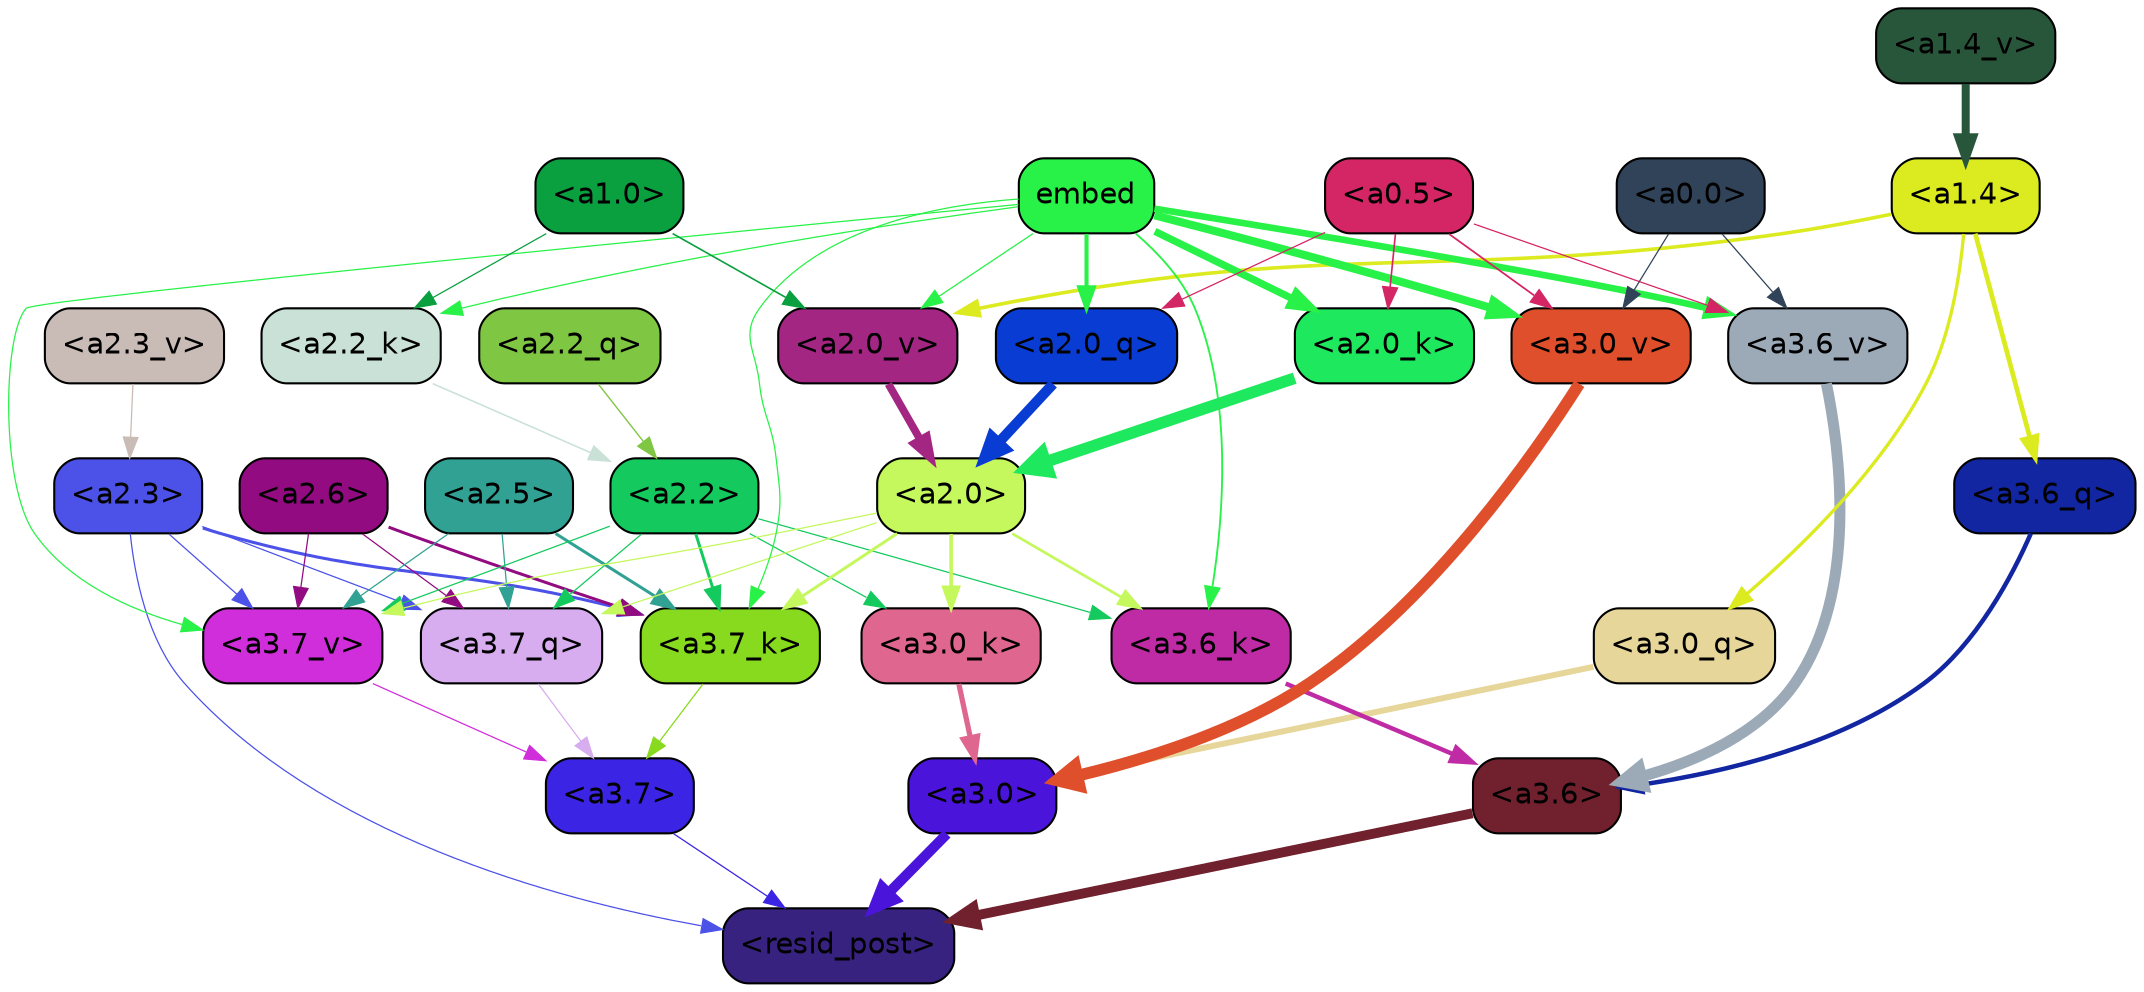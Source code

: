 strict digraph "" {
	graph [bgcolor=transparent,
		layout=dot,
		overlap=false,
		splines=true
	];
	"<a3.7>"	[color=black,
		fillcolor="#3b24e4",
		fontname=Helvetica,
		shape=box,
		style="filled, rounded"];
	"<resid_post>"	[color=black,
		fillcolor="#37237f",
		fontname=Helvetica,
		shape=box,
		style="filled, rounded"];
	"<a3.7>" -> "<resid_post>"	[color="#3b24e4",
		penwidth=0.6];
	"<a3.6>"	[color=black,
		fillcolor="#71202d",
		fontname=Helvetica,
		shape=box,
		style="filled, rounded"];
	"<a3.6>" -> "<resid_post>"	[color="#71202d",
		penwidth=4.746312499046326];
	"<a3.0>"	[color=black,
		fillcolor="#4b14db",
		fontname=Helvetica,
		shape=box,
		style="filled, rounded"];
	"<a3.0>" -> "<resid_post>"	[color="#4b14db",
		penwidth=4.896343111991882];
	"<a2.3>"	[color=black,
		fillcolor="#4c52e8",
		fontname=Helvetica,
		shape=box,
		style="filled, rounded"];
	"<a2.3>" -> "<resid_post>"	[color="#4c52e8",
		penwidth=0.6];
	"<a3.7_q>"	[color=black,
		fillcolor="#d7adef",
		fontname=Helvetica,
		shape=box,
		style="filled, rounded"];
	"<a2.3>" -> "<a3.7_q>"	[color="#4c52e8",
		penwidth=0.6];
	"<a3.7_k>"	[color=black,
		fillcolor="#87da1d",
		fontname=Helvetica,
		shape=box,
		style="filled, rounded"];
	"<a2.3>" -> "<a3.7_k>"	[color="#4c52e8",
		penwidth=1.467104621231556];
	"<a3.7_v>"	[color=black,
		fillcolor="#cf2eda",
		fontname=Helvetica,
		shape=box,
		style="filled, rounded"];
	"<a2.3>" -> "<a3.7_v>"	[color="#4c52e8",
		penwidth=0.6];
	"<a3.7_q>" -> "<a3.7>"	[color="#d7adef",
		penwidth=0.6];
	"<a3.6_q>"	[color=black,
		fillcolor="#1126a0",
		fontname=Helvetica,
		shape=box,
		style="filled, rounded"];
	"<a3.6_q>" -> "<a3.6>"	[color="#1126a0",
		penwidth=2.160832464694977];
	"<a3.0_q>"	[color=black,
		fillcolor="#e7d69a",
		fontname=Helvetica,
		shape=box,
		style="filled, rounded"];
	"<a3.0_q>" -> "<a3.0>"	[color="#e7d69a",
		penwidth=2.870753765106201];
	"<a3.7_k>" -> "<a3.7>"	[color="#87da1d",
		penwidth=0.6];
	"<a3.6_k>"	[color=black,
		fillcolor="#bf2ba4",
		fontname=Helvetica,
		shape=box,
		style="filled, rounded"];
	"<a3.6_k>" -> "<a3.6>"	[color="#bf2ba4",
		penwidth=2.13908451795578];
	"<a3.0_k>"	[color=black,
		fillcolor="#df668e",
		fontname=Helvetica,
		shape=box,
		style="filled, rounded"];
	"<a3.0_k>" -> "<a3.0>"	[color="#df668e",
		penwidth=2.520303964614868];
	"<a3.7_v>" -> "<a3.7>"	[color="#cf2eda",
		penwidth=0.6];
	"<a3.6_v>"	[color=black,
		fillcolor="#9caab8",
		fontname=Helvetica,
		shape=box,
		style="filled, rounded"];
	"<a3.6_v>" -> "<a3.6>"	[color="#9caab8",
		penwidth=5.297133803367615];
	"<a3.0_v>"	[color=black,
		fillcolor="#e04f2b",
		fontname=Helvetica,
		shape=box,
		style="filled, rounded"];
	"<a3.0_v>" -> "<a3.0>"	[color="#e04f2b",
		penwidth=5.680712580680847];
	"<a2.6>"	[color=black,
		fillcolor="#920b80",
		fontname=Helvetica,
		shape=box,
		style="filled, rounded"];
	"<a2.6>" -> "<a3.7_q>"	[color="#920b80",
		penwidth=0.6];
	"<a2.6>" -> "<a3.7_k>"	[color="#920b80",
		penwidth=1.4453159049153328];
	"<a2.6>" -> "<a3.7_v>"	[color="#920b80",
		penwidth=0.6];
	"<a2.5>"	[color=black,
		fillcolor="#30a193",
		fontname=Helvetica,
		shape=box,
		style="filled, rounded"];
	"<a2.5>" -> "<a3.7_q>"	[color="#30a193",
		penwidth=0.6];
	"<a2.5>" -> "<a3.7_k>"	[color="#30a193",
		penwidth=1.4526091292500496];
	"<a2.5>" -> "<a3.7_v>"	[color="#30a193",
		penwidth=0.6];
	"<a2.2>"	[color=black,
		fillcolor="#14ca5e",
		fontname=Helvetica,
		shape=box,
		style="filled, rounded"];
	"<a2.2>" -> "<a3.7_q>"	[color="#14ca5e",
		penwidth=0.6];
	"<a2.2>" -> "<a3.7_k>"	[color="#14ca5e",
		penwidth=1.4310357049107552];
	"<a2.2>" -> "<a3.6_k>"	[color="#14ca5e",
		penwidth=0.6];
	"<a2.2>" -> "<a3.0_k>"	[color="#14ca5e",
		penwidth=0.6];
	"<a2.2>" -> "<a3.7_v>"	[color="#14ca5e",
		penwidth=0.6];
	"<a2.0>"	[color=black,
		fillcolor="#c4f85c",
		fontname=Helvetica,
		shape=box,
		style="filled, rounded"];
	"<a2.0>" -> "<a3.7_q>"	[color="#c4f85c",
		penwidth=0.6];
	"<a2.0>" -> "<a3.7_k>"	[color="#c4f85c",
		penwidth=1.4314699843525887];
	"<a2.0>" -> "<a3.6_k>"	[color="#c4f85c",
		penwidth=1.2950235605239868];
	"<a2.0>" -> "<a3.0_k>"	[color="#c4f85c",
		penwidth=1.712992787361145];
	"<a2.0>" -> "<a3.7_v>"	[color="#c4f85c",
		penwidth=0.6];
	"<a1.4>"	[color=black,
		fillcolor="#dceb1f",
		fontname=Helvetica,
		shape=box,
		style="filled, rounded"];
	"<a1.4>" -> "<a3.6_q>"	[color="#dceb1f",
		penwidth=2.2719132900238037];
	"<a1.4>" -> "<a3.0_q>"	[color="#dceb1f",
		penwidth=1.5932877659797668];
	"<a2.0_v>"	[color=black,
		fillcolor="#a32683",
		fontname=Helvetica,
		shape=box,
		style="filled, rounded"];
	"<a1.4>" -> "<a2.0_v>"	[color="#dceb1f",
		penwidth=1.7291951477527618];
	embed	[color=black,
		fillcolor="#28f247",
		fontname=Helvetica,
		shape=box,
		style="filled, rounded"];
	embed -> "<a3.7_k>"	[color="#28f247",
		penwidth=0.6];
	embed -> "<a3.6_k>"	[color="#28f247",
		penwidth=0.891706109046936];
	embed -> "<a3.7_v>"	[color="#28f247",
		penwidth=0.6];
	embed -> "<a3.6_v>"	[color="#28f247",
		penwidth=3.1766927242279053];
	embed -> "<a3.0_v>"	[color="#28f247",
		penwidth=3.9005755856633186];
	"<a2.0_q>"	[color=black,
		fillcolor="#093cd3",
		fontname=Helvetica,
		shape=box,
		style="filled, rounded"];
	embed -> "<a2.0_q>"	[color="#28f247",
		penwidth=1.9666987657546997];
	"<a2.2_k>"	[color=black,
		fillcolor="#c9e1d7",
		fontname=Helvetica,
		shape=box,
		style="filled, rounded"];
	embed -> "<a2.2_k>"	[color="#28f247",
		penwidth=0.6];
	"<a2.0_k>"	[color=black,
		fillcolor="#1ee85d",
		fontname=Helvetica,
		shape=box,
		style="filled, rounded"];
	embed -> "<a2.0_k>"	[color="#28f247",
		penwidth=3.5067105293273926];
	embed -> "<a2.0_v>"	[color="#28f247",
		penwidth=0.6];
	"<a0.5>"	[color=black,
		fillcolor="#d42564",
		fontname=Helvetica,
		shape=box,
		style="filled, rounded"];
	"<a0.5>" -> "<a3.6_v>"	[color="#d42564",
		penwidth=0.6];
	"<a0.5>" -> "<a3.0_v>"	[color="#d42564",
		penwidth=0.8493617177009583];
	"<a0.5>" -> "<a2.0_q>"	[color="#d42564",
		penwidth=0.6];
	"<a0.5>" -> "<a2.0_k>"	[color="#d42564",
		penwidth=0.7897228002548218];
	"<a0.0>"	[color=black,
		fillcolor="#314358",
		fontname=Helvetica,
		shape=box,
		style="filled, rounded"];
	"<a0.0>" -> "<a3.6_v>"	[color="#314358",
		penwidth=0.6];
	"<a0.0>" -> "<a3.0_v>"	[color="#314358",
		penwidth=0.6];
	"<a2.2_q>"	[color=black,
		fillcolor="#7fc643",
		fontname=Helvetica,
		shape=box,
		style="filled, rounded"];
	"<a2.2_q>" -> "<a2.2>"	[color="#7fc643",
		penwidth=0.6677633281797171];
	"<a2.0_q>" -> "<a2.0>"	[color="#093cd3",
		penwidth=4.966194009408355];
	"<a2.2_k>" -> "<a2.2>"	[color="#c9e1d7",
		penwidth=0.7399393804371357];
	"<a2.0_k>" -> "<a2.0>"	[color="#1ee85d",
		penwidth=5.5817058570683];
	"<a2.3_v>"	[color=black,
		fillcolor="#c9bbb6",
		fontname=Helvetica,
		shape=box,
		style="filled, rounded"];
	"<a2.3_v>" -> "<a2.3>"	[color="#c9bbb6",
		penwidth=0.6];
	"<a2.0_v>" -> "<a2.0>"	[color="#a32683",
		penwidth=3.7102378383278847];
	"<a1.0>"	[color=black,
		fillcolor="#0a9f3f",
		fontname=Helvetica,
		shape=box,
		style="filled, rounded"];
	"<a1.0>" -> "<a2.2_k>"	[color="#0a9f3f",
		penwidth=0.6];
	"<a1.0>" -> "<a2.0_v>"	[color="#0a9f3f",
		penwidth=0.7823128998279572];
	"<a1.4_v>"	[color=black,
		fillcolor="#28563b",
		fontname=Helvetica,
		shape=box,
		style="filled, rounded"];
	"<a1.4_v>" -> "<a1.4>"	[color="#28563b",
		penwidth=3.84571635723114];
}
